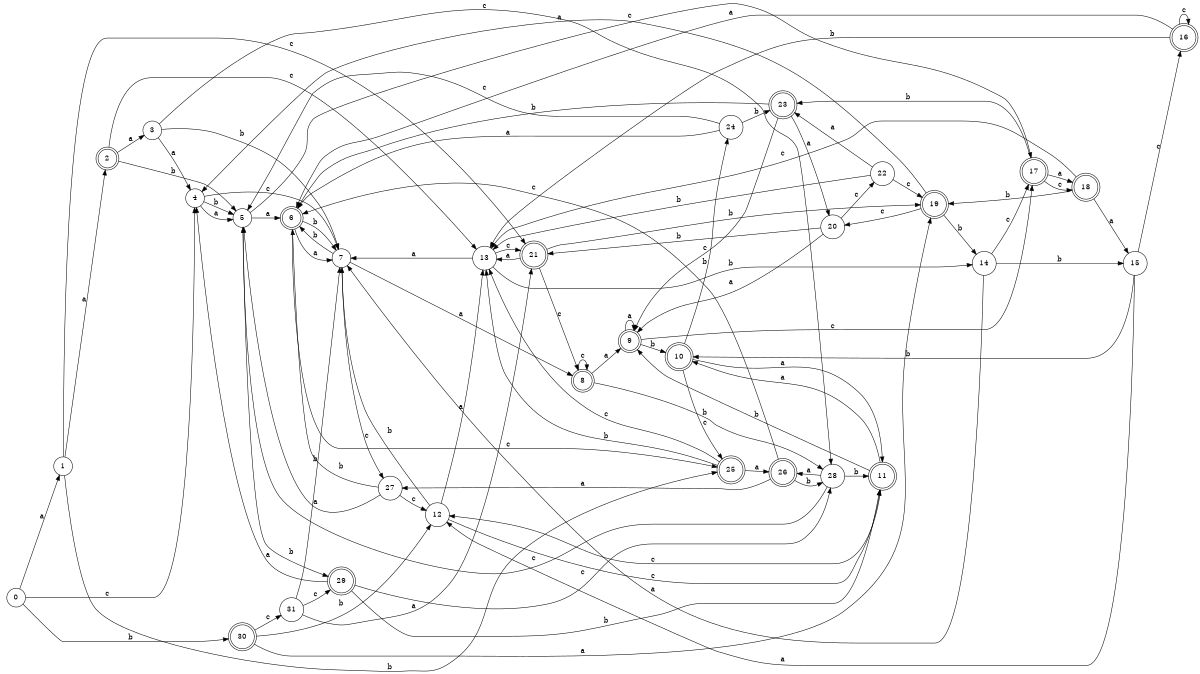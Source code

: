 digraph n26_2 {
__start0 [label="" shape="none"];

rankdir=LR;
size="8,5";

s0 [style="filled", color="black", fillcolor="white" shape="circle", label="0"];
s1 [style="filled", color="black", fillcolor="white" shape="circle", label="1"];
s2 [style="rounded,filled", color="black", fillcolor="white" shape="doublecircle", label="2"];
s3 [style="filled", color="black", fillcolor="white" shape="circle", label="3"];
s4 [style="filled", color="black", fillcolor="white" shape="circle", label="4"];
s5 [style="filled", color="black", fillcolor="white" shape="circle", label="5"];
s6 [style="rounded,filled", color="black", fillcolor="white" shape="doublecircle", label="6"];
s7 [style="filled", color="black", fillcolor="white" shape="circle", label="7"];
s8 [style="rounded,filled", color="black", fillcolor="white" shape="doublecircle", label="8"];
s9 [style="rounded,filled", color="black", fillcolor="white" shape="doublecircle", label="9"];
s10 [style="rounded,filled", color="black", fillcolor="white" shape="doublecircle", label="10"];
s11 [style="rounded,filled", color="black", fillcolor="white" shape="doublecircle", label="11"];
s12 [style="filled", color="black", fillcolor="white" shape="circle", label="12"];
s13 [style="filled", color="black", fillcolor="white" shape="circle", label="13"];
s14 [style="filled", color="black", fillcolor="white" shape="circle", label="14"];
s15 [style="filled", color="black", fillcolor="white" shape="circle", label="15"];
s16 [style="rounded,filled", color="black", fillcolor="white" shape="doublecircle", label="16"];
s17 [style="rounded,filled", color="black", fillcolor="white" shape="doublecircle", label="17"];
s18 [style="rounded,filled", color="black", fillcolor="white" shape="doublecircle", label="18"];
s19 [style="rounded,filled", color="black", fillcolor="white" shape="doublecircle", label="19"];
s20 [style="filled", color="black", fillcolor="white" shape="circle", label="20"];
s21 [style="rounded,filled", color="black", fillcolor="white" shape="doublecircle", label="21"];
s22 [style="filled", color="black", fillcolor="white" shape="circle", label="22"];
s23 [style="rounded,filled", color="black", fillcolor="white" shape="doublecircle", label="23"];
s24 [style="filled", color="black", fillcolor="white" shape="circle", label="24"];
s25 [style="rounded,filled", color="black", fillcolor="white" shape="doublecircle", label="25"];
s26 [style="rounded,filled", color="black", fillcolor="white" shape="doublecircle", label="26"];
s27 [style="filled", color="black", fillcolor="white" shape="circle", label="27"];
s28 [style="filled", color="black", fillcolor="white" shape="circle", label="28"];
s29 [style="rounded,filled", color="black", fillcolor="white" shape="doublecircle", label="29"];
s30 [style="rounded,filled", color="black", fillcolor="white" shape="doublecircle", label="30"];
s31 [style="filled", color="black", fillcolor="white" shape="circle", label="31"];
s0 -> s1 [label="a"];
s0 -> s30 [label="b"];
s0 -> s4 [label="c"];
s1 -> s2 [label="a"];
s1 -> s25 [label="b"];
s1 -> s21 [label="c"];
s2 -> s3 [label="a"];
s2 -> s5 [label="b"];
s2 -> s13 [label="c"];
s3 -> s4 [label="a"];
s3 -> s7 [label="b"];
s3 -> s28 [label="c"];
s4 -> s5 [label="a"];
s4 -> s5 [label="b"];
s4 -> s7 [label="c"];
s5 -> s6 [label="a"];
s5 -> s29 [label="b"];
s5 -> s17 [label="c"];
s6 -> s7 [label="a"];
s6 -> s7 [label="b"];
s6 -> s25 [label="c"];
s7 -> s8 [label="a"];
s7 -> s6 [label="b"];
s7 -> s27 [label="c"];
s8 -> s9 [label="a"];
s8 -> s28 [label="b"];
s8 -> s8 [label="c"];
s9 -> s9 [label="a"];
s9 -> s10 [label="b"];
s9 -> s17 [label="c"];
s10 -> s11 [label="a"];
s10 -> s24 [label="b"];
s10 -> s25 [label="c"];
s11 -> s10 [label="a"];
s11 -> s9 [label="b"];
s11 -> s12 [label="c"];
s12 -> s13 [label="a"];
s12 -> s7 [label="b"];
s12 -> s11 [label="c"];
s13 -> s7 [label="a"];
s13 -> s14 [label="b"];
s13 -> s21 [label="c"];
s14 -> s7 [label="a"];
s14 -> s15 [label="b"];
s14 -> s17 [label="c"];
s15 -> s12 [label="a"];
s15 -> s10 [label="b"];
s15 -> s16 [label="c"];
s16 -> s6 [label="a"];
s16 -> s13 [label="b"];
s16 -> s16 [label="c"];
s17 -> s18 [label="a"];
s17 -> s23 [label="b"];
s17 -> s18 [label="c"];
s18 -> s15 [label="a"];
s18 -> s19 [label="b"];
s18 -> s13 [label="c"];
s19 -> s4 [label="a"];
s19 -> s14 [label="b"];
s19 -> s20 [label="c"];
s20 -> s9 [label="a"];
s20 -> s21 [label="b"];
s20 -> s22 [label="c"];
s21 -> s13 [label="a"];
s21 -> s19 [label="b"];
s21 -> s8 [label="c"];
s22 -> s23 [label="a"];
s22 -> s13 [label="b"];
s22 -> s19 [label="c"];
s23 -> s20 [label="a"];
s23 -> s6 [label="b"];
s23 -> s9 [label="c"];
s24 -> s6 [label="a"];
s24 -> s23 [label="b"];
s24 -> s5 [label="c"];
s25 -> s26 [label="a"];
s25 -> s13 [label="b"];
s25 -> s13 [label="c"];
s26 -> s27 [label="a"];
s26 -> s28 [label="b"];
s26 -> s6 [label="c"];
s27 -> s5 [label="a"];
s27 -> s6 [label="b"];
s27 -> s12 [label="c"];
s28 -> s26 [label="a"];
s28 -> s11 [label="b"];
s28 -> s5 [label="c"];
s29 -> s4 [label="a"];
s29 -> s11 [label="b"];
s29 -> s28 [label="c"];
s30 -> s19 [label="a"];
s30 -> s12 [label="b"];
s30 -> s31 [label="c"];
s31 -> s21 [label="a"];
s31 -> s7 [label="b"];
s31 -> s29 [label="c"];

}